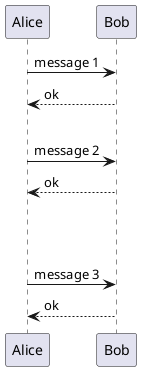 @startuml

' 你可以使用|||来增加空间。
' 还可以使用数字指定增加的像素的数量。

Alice -> Bob: message 1
Bob --> Alice: ok
|||
Alice -> Bob: message 2
Bob --> Alice: ok
||60||
Alice -> Bob: message 3
Bob --> Alice: ok

@enduml
